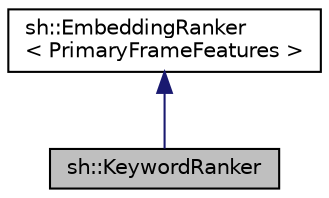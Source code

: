digraph "sh::KeywordRanker"
{
 // LATEX_PDF_SIZE
  edge [fontname="Helvetica",fontsize="10",labelfontname="Helvetica",labelfontsize="10"];
  node [fontname="Helvetica",fontsize="10",shape=record];
  Node1 [label="sh::KeywordRanker",height=0.2,width=0.4,color="black", fillcolor="grey75", style="filled", fontcolor="black",tooltip=" "];
  Node2 -> Node1 [dir="back",color="midnightblue",fontsize="10",style="solid",fontname="Helvetica"];
  Node2 [label="sh::EmbeddingRanker\l\< PrimaryFrameFeatures \>",height=0.2,width=0.4,color="black", fillcolor="white", style="filled",URL="$classsh_1_1_embedding_ranker.html",tooltip=" "];
}
